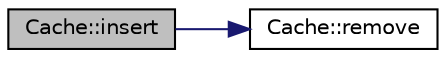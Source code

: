 digraph "Cache::insert"
{
 // LATEX_PDF_SIZE
  edge [fontname="Helvetica",fontsize="10",labelfontname="Helvetica",labelfontsize="10"];
  node [fontname="Helvetica",fontsize="10",shape=record];
  rankdir="LR";
  Node1 [label="Cache::insert",height=0.2,width=0.4,color="black", fillcolor="grey75", style="filled", fontcolor="black",tooltip="Inserts value under key in the cache."];
  Node1 -> Node2 [color="midnightblue",fontsize="10",style="solid",fontname="Helvetica"];
  Node2 [label="Cache::remove",height=0.2,width=0.4,color="black", fillcolor="white", style="filled",URL="$classCache.html#ac3a7d2f92c1e3652b0279dcafe563f8e",tooltip=" "];
}
